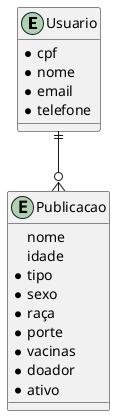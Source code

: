 @startuml
entity Usuario {
    * cpf
    * nome
    * email
    * telefone
}
entity Publicacao {
    nome
    idade
    * tipo
    * sexo
    * raça
    * porte
    * vacinas
    * doador
    * ativo
}

Usuario ||--o{ Publicacao 
@enduml